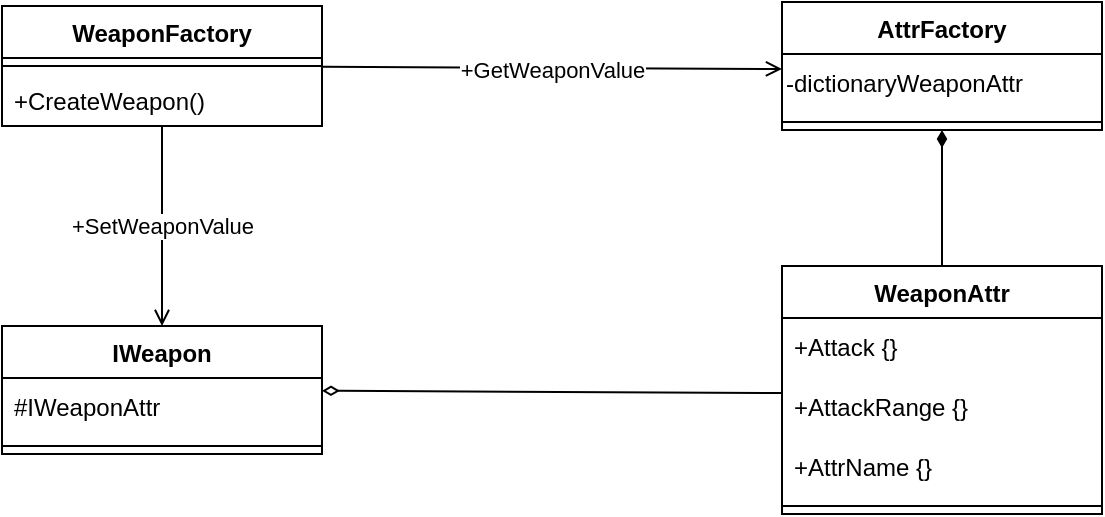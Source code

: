 <mxfile version="22.1.11" type="device">
  <diagram name="第 1 页" id="W1WuCjBQ1TJM6ApIfWfi">
    <mxGraphModel dx="1434" dy="844" grid="1" gridSize="10" guides="1" tooltips="1" connect="1" arrows="1" fold="1" page="1" pageScale="1" pageWidth="827" pageHeight="1169" math="0" shadow="0">
      <root>
        <mxCell id="0" />
        <mxCell id="1" parent="0" />
        <mxCell id="HbNZPutHFu45TxxWxfN_-21" style="edgeStyle=none;rounded=0;orthogonalLoop=1;jettySize=auto;html=1;entryX=0;entryY=0.25;entryDx=0;entryDy=0;endArrow=open;endFill=0;" edge="1" parent="1" source="HbNZPutHFu45TxxWxfN_-1" target="HbNZPutHFu45TxxWxfN_-13">
          <mxGeometry relative="1" as="geometry" />
        </mxCell>
        <mxCell id="HbNZPutHFu45TxxWxfN_-26" value="+GetWeaponValue" style="edgeLabel;html=1;align=center;verticalAlign=middle;resizable=0;points=[];" vertex="1" connectable="0" parent="HbNZPutHFu45TxxWxfN_-21">
          <mxGeometry y="-1" relative="1" as="geometry">
            <mxPoint as="offset" />
          </mxGeometry>
        </mxCell>
        <mxCell id="HbNZPutHFu45TxxWxfN_-22" style="edgeStyle=none;rounded=0;orthogonalLoop=1;jettySize=auto;html=1;entryX=0.5;entryY=0;entryDx=0;entryDy=0;endArrow=open;endFill=0;" edge="1" parent="1" source="HbNZPutHFu45TxxWxfN_-1" target="HbNZPutHFu45TxxWxfN_-5">
          <mxGeometry relative="1" as="geometry" />
        </mxCell>
        <mxCell id="HbNZPutHFu45TxxWxfN_-25" value="+SetWeaponValue" style="edgeLabel;html=1;align=center;verticalAlign=middle;resizable=0;points=[];" vertex="1" connectable="0" parent="HbNZPutHFu45TxxWxfN_-22">
          <mxGeometry relative="1" as="geometry">
            <mxPoint as="offset" />
          </mxGeometry>
        </mxCell>
        <mxCell id="HbNZPutHFu45TxxWxfN_-1" value="WeaponFactory" style="swimlane;fontStyle=1;align=center;verticalAlign=top;childLayout=stackLayout;horizontal=1;startSize=26;horizontalStack=0;resizeParent=1;resizeParentMax=0;resizeLast=0;collapsible=1;marginBottom=0;whiteSpace=wrap;html=1;" vertex="1" parent="1">
          <mxGeometry x="100" y="280" width="160" height="60" as="geometry" />
        </mxCell>
        <mxCell id="HbNZPutHFu45TxxWxfN_-3" value="" style="line;strokeWidth=1;fillColor=none;align=left;verticalAlign=middle;spacingTop=-1;spacingLeft=3;spacingRight=3;rotatable=0;labelPosition=right;points=[];portConstraint=eastwest;strokeColor=inherit;" vertex="1" parent="HbNZPutHFu45TxxWxfN_-1">
          <mxGeometry y="26" width="160" height="8" as="geometry" />
        </mxCell>
        <mxCell id="HbNZPutHFu45TxxWxfN_-4" value="+CreateWeapon()" style="text;strokeColor=none;fillColor=none;align=left;verticalAlign=top;spacingLeft=4;spacingRight=4;overflow=hidden;rotatable=0;points=[[0,0.5],[1,0.5]];portConstraint=eastwest;whiteSpace=wrap;html=1;" vertex="1" parent="HbNZPutHFu45TxxWxfN_-1">
          <mxGeometry y="34" width="160" height="26" as="geometry" />
        </mxCell>
        <mxCell id="HbNZPutHFu45TxxWxfN_-23" style="edgeStyle=none;rounded=0;orthogonalLoop=1;jettySize=auto;html=1;entryX=0;entryY=0.25;entryDx=0;entryDy=0;endArrow=none;endFill=0;startArrow=diamondThin;startFill=0;" edge="1" parent="1" source="HbNZPutHFu45TxxWxfN_-5" target="HbNZPutHFu45TxxWxfN_-18">
          <mxGeometry relative="1" as="geometry" />
        </mxCell>
        <mxCell id="HbNZPutHFu45TxxWxfN_-5" value="IWeapon" style="swimlane;fontStyle=1;align=center;verticalAlign=top;childLayout=stackLayout;horizontal=1;startSize=26;horizontalStack=0;resizeParent=1;resizeParentMax=0;resizeLast=0;collapsible=1;marginBottom=0;whiteSpace=wrap;html=1;" vertex="1" parent="1">
          <mxGeometry x="100" y="440" width="160" height="64" as="geometry" />
        </mxCell>
        <mxCell id="HbNZPutHFu45TxxWxfN_-8" value="#IWeaponAttr" style="text;html=1;strokeColor=none;fillColor=none;align=left;verticalAlign=middle;whiteSpace=wrap;rounded=0;spacingLeft=4;spacingRight=4;" vertex="1" parent="HbNZPutHFu45TxxWxfN_-5">
          <mxGeometry y="26" width="160" height="30" as="geometry" />
        </mxCell>
        <mxCell id="HbNZPutHFu45TxxWxfN_-6" value="" style="line;strokeWidth=1;fillColor=none;align=left;verticalAlign=middle;spacingTop=-1;spacingLeft=3;spacingRight=3;rotatable=0;labelPosition=right;points=[];portConstraint=eastwest;strokeColor=inherit;" vertex="1" parent="HbNZPutHFu45TxxWxfN_-5">
          <mxGeometry y="56" width="160" height="8" as="geometry" />
        </mxCell>
        <mxCell id="HbNZPutHFu45TxxWxfN_-9" value="AttrFactory" style="swimlane;fontStyle=1;align=center;verticalAlign=top;childLayout=stackLayout;horizontal=1;startSize=26;horizontalStack=0;resizeParent=1;resizeParentMax=0;resizeLast=0;collapsible=1;marginBottom=0;whiteSpace=wrap;html=1;spacingLeft=4;spacingRight=4;" vertex="1" parent="1">
          <mxGeometry x="490" y="278" width="160" height="64" as="geometry" />
        </mxCell>
        <mxCell id="HbNZPutHFu45TxxWxfN_-13" value="-dictionaryWeaponAttr" style="text;html=1;strokeColor=none;fillColor=none;align=left;verticalAlign=middle;whiteSpace=wrap;rounded=0;" vertex="1" parent="HbNZPutHFu45TxxWxfN_-9">
          <mxGeometry y="26" width="160" height="30" as="geometry" />
        </mxCell>
        <mxCell id="HbNZPutHFu45TxxWxfN_-10" value="" style="line;strokeWidth=1;fillColor=none;align=left;verticalAlign=middle;spacingTop=-1;spacingLeft=3;spacingRight=3;rotatable=0;labelPosition=right;points=[];portConstraint=eastwest;strokeColor=inherit;" vertex="1" parent="HbNZPutHFu45TxxWxfN_-9">
          <mxGeometry y="56" width="160" height="8" as="geometry" />
        </mxCell>
        <mxCell id="HbNZPutHFu45TxxWxfN_-14" value="WeaponAttr&lt;br&gt;" style="swimlane;fontStyle=1;align=center;verticalAlign=top;childLayout=stackLayout;horizontal=1;startSize=26;horizontalStack=0;resizeParent=1;resizeParentMax=0;resizeLast=0;collapsible=1;marginBottom=0;whiteSpace=wrap;html=1;" vertex="1" parent="1">
          <mxGeometry x="490" y="410" width="160" height="124" as="geometry" />
        </mxCell>
        <mxCell id="HbNZPutHFu45TxxWxfN_-15" value="+Attack {}" style="text;html=1;strokeColor=none;fillColor=none;align=left;verticalAlign=middle;whiteSpace=wrap;rounded=0;spacingLeft=4;spacingRight=4;" vertex="1" parent="HbNZPutHFu45TxxWxfN_-14">
          <mxGeometry y="26" width="160" height="30" as="geometry" />
        </mxCell>
        <mxCell id="HbNZPutHFu45TxxWxfN_-18" value="+AttackRange {}" style="text;html=1;strokeColor=none;fillColor=none;align=left;verticalAlign=middle;whiteSpace=wrap;rounded=0;spacingLeft=4;spacingRight=4;" vertex="1" parent="HbNZPutHFu45TxxWxfN_-14">
          <mxGeometry y="56" width="160" height="30" as="geometry" />
        </mxCell>
        <mxCell id="HbNZPutHFu45TxxWxfN_-19" value="+AttrName {}" style="text;html=1;strokeColor=none;fillColor=none;align=left;verticalAlign=middle;whiteSpace=wrap;rounded=0;spacingLeft=4;spacingRight=4;" vertex="1" parent="HbNZPutHFu45TxxWxfN_-14">
          <mxGeometry y="86" width="160" height="30" as="geometry" />
        </mxCell>
        <mxCell id="HbNZPutHFu45TxxWxfN_-16" value="" style="line;strokeWidth=1;fillColor=none;align=left;verticalAlign=middle;spacingTop=-1;spacingLeft=3;spacingRight=3;rotatable=0;labelPosition=right;points=[];portConstraint=eastwest;strokeColor=inherit;" vertex="1" parent="HbNZPutHFu45TxxWxfN_-14">
          <mxGeometry y="116" width="160" height="8" as="geometry" />
        </mxCell>
        <mxCell id="HbNZPutHFu45TxxWxfN_-24" style="edgeStyle=none;rounded=0;orthogonalLoop=1;jettySize=auto;html=1;entryX=0.5;entryY=0;entryDx=0;entryDy=0;endArrow=none;endFill=0;startArrow=diamondThin;startFill=1;" edge="1" parent="1" source="HbNZPutHFu45TxxWxfN_-9" target="HbNZPutHFu45TxxWxfN_-14">
          <mxGeometry relative="1" as="geometry">
            <mxPoint x="570" y="350" as="sourcePoint" />
          </mxGeometry>
        </mxCell>
      </root>
    </mxGraphModel>
  </diagram>
</mxfile>
